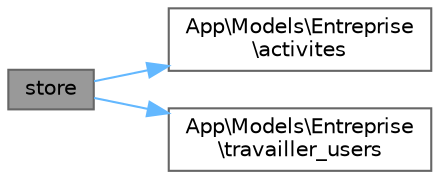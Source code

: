digraph "store"
{
 // LATEX_PDF_SIZE
  bgcolor="transparent";
  edge [fontname=Helvetica,fontsize=10,labelfontname=Helvetica,labelfontsize=10];
  node [fontname=Helvetica,fontsize=10,shape=box,height=0.2,width=0.4];
  rankdir="LR";
  Node1 [id="Node000001",label="store",height=0.2,width=0.4,color="gray40", fillcolor="grey60", style="filled", fontcolor="black",tooltip=" "];
  Node1 -> Node2 [id="edge1_Node000001_Node000002",color="steelblue1",style="solid",tooltip=" "];
  Node2 [id="Node000002",label="App\\Models\\Entreprise\l\\activites",height=0.2,width=0.4,color="grey40", fillcolor="white", style="filled",URL="$classApp_1_1Models_1_1Entreprise.html#aa0f6c02fb34704b23ec5b56d5d0edf91",tooltip=" "];
  Node1 -> Node3 [id="edge2_Node000001_Node000003",color="steelblue1",style="solid",tooltip=" "];
  Node3 [id="Node000003",label="App\\Models\\Entreprise\l\\travailler_users",height=0.2,width=0.4,color="grey40", fillcolor="white", style="filled",URL="$classApp_1_1Models_1_1Entreprise.html#a560726b9d08a4cedde5bf2bc1dabbb62",tooltip=" "];
}
